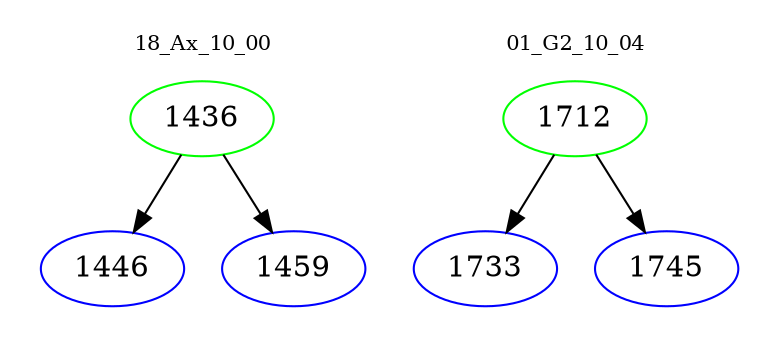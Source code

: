 digraph{
subgraph cluster_0 {
color = white
label = "18_Ax_10_00";
fontsize=10;
T0_1436 [label="1436", color="green"]
T0_1436 -> T0_1446 [color="black"]
T0_1446 [label="1446", color="blue"]
T0_1436 -> T0_1459 [color="black"]
T0_1459 [label="1459", color="blue"]
}
subgraph cluster_1 {
color = white
label = "01_G2_10_04";
fontsize=10;
T1_1712 [label="1712", color="green"]
T1_1712 -> T1_1733 [color="black"]
T1_1733 [label="1733", color="blue"]
T1_1712 -> T1_1745 [color="black"]
T1_1745 [label="1745", color="blue"]
}
}
